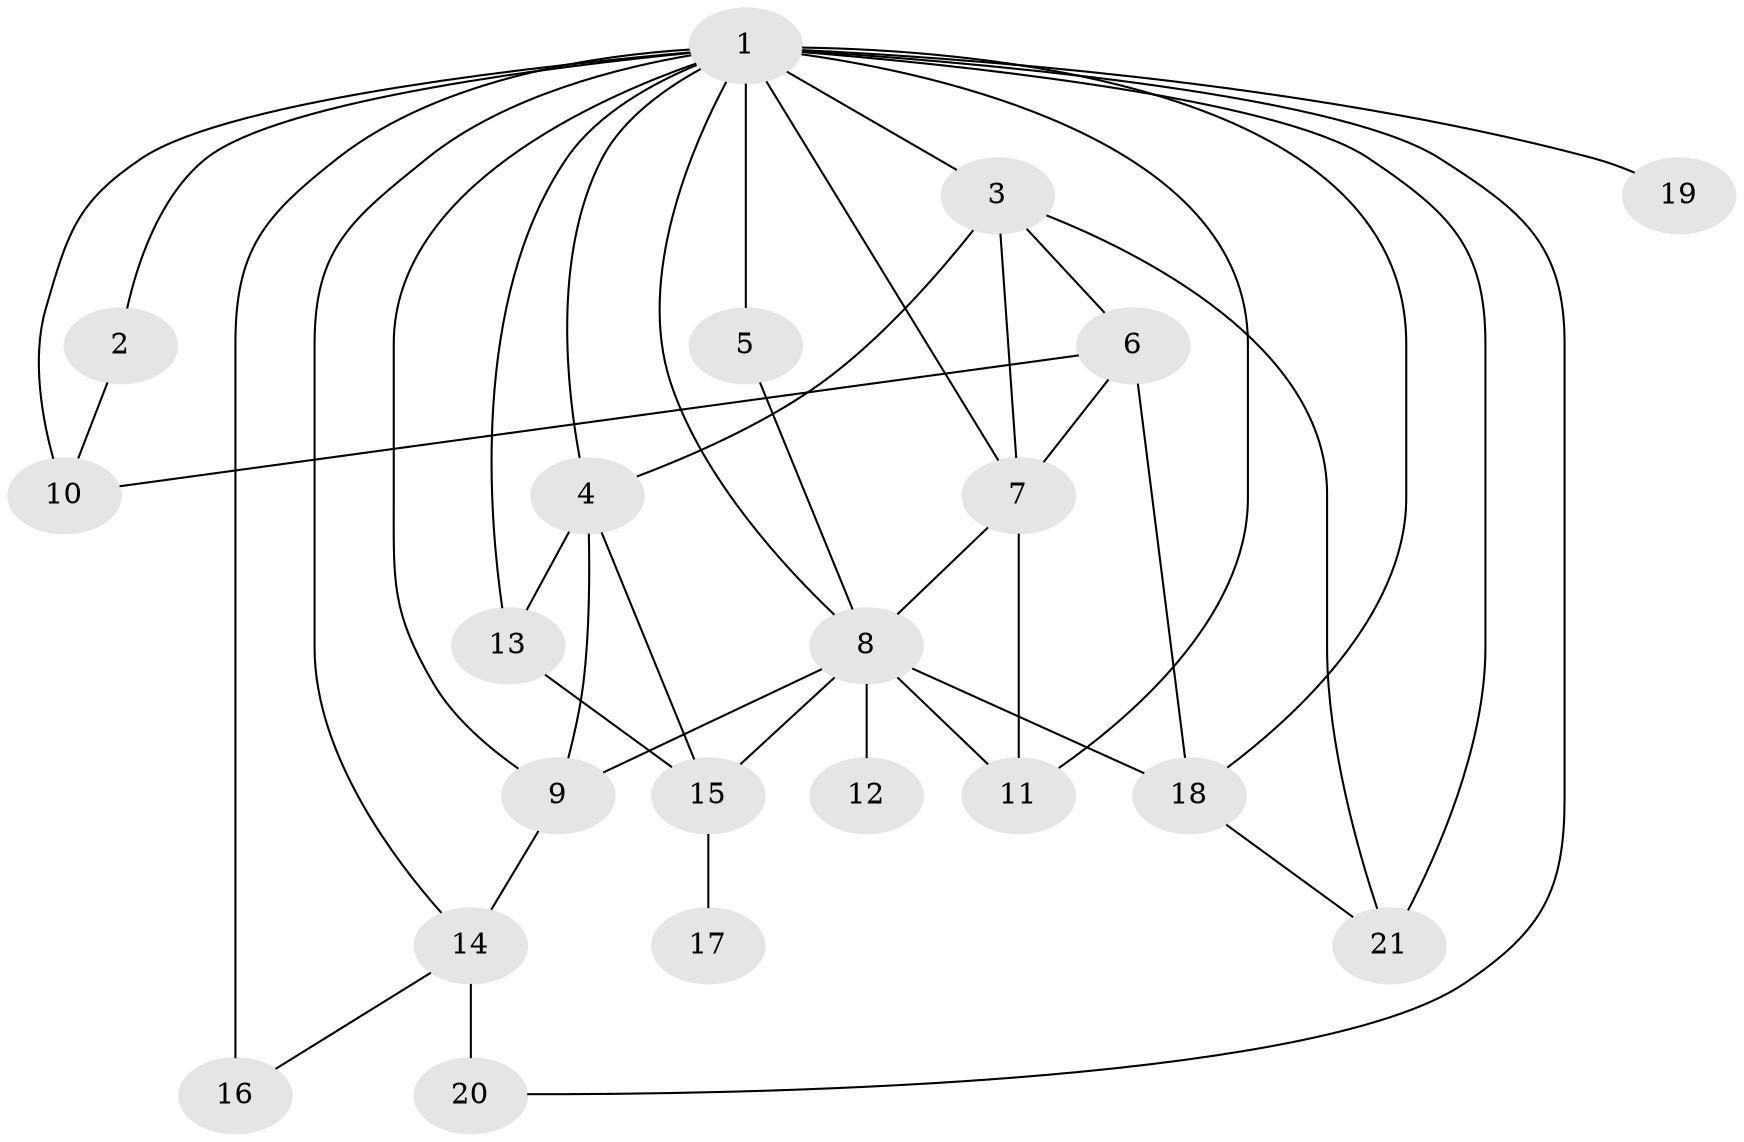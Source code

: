 // original degree distribution, {7: 0.030303030303030304, 3: 0.25757575757575757, 13: 0.015151515151515152, 4: 0.13636363636363635, 2: 0.3181818181818182, 5: 0.09090909090909091, 1: 0.15151515151515152}
// Generated by graph-tools (version 1.1) at 2025/48/03/04/25 22:48:49]
// undirected, 21 vertices, 41 edges
graph export_dot {
  node [color=gray90,style=filled];
  1;
  2;
  3;
  4;
  5;
  6;
  7;
  8;
  9;
  10;
  11;
  12;
  13;
  14;
  15;
  16;
  17;
  18;
  19;
  20;
  21;
  1 -- 2 [weight=1.0];
  1 -- 3 [weight=2.0];
  1 -- 4 [weight=1.0];
  1 -- 5 [weight=1.0];
  1 -- 7 [weight=1.0];
  1 -- 8 [weight=1.0];
  1 -- 9 [weight=1.0];
  1 -- 10 [weight=2.0];
  1 -- 11 [weight=3.0];
  1 -- 13 [weight=1.0];
  1 -- 14 [weight=1.0];
  1 -- 16 [weight=4.0];
  1 -- 18 [weight=1.0];
  1 -- 19 [weight=2.0];
  1 -- 20 [weight=1.0];
  1 -- 21 [weight=2.0];
  2 -- 10 [weight=1.0];
  3 -- 4 [weight=1.0];
  3 -- 6 [weight=1.0];
  3 -- 7 [weight=1.0];
  3 -- 21 [weight=1.0];
  4 -- 9 [weight=2.0];
  4 -- 13 [weight=1.0];
  4 -- 15 [weight=1.0];
  5 -- 8 [weight=1.0];
  6 -- 7 [weight=1.0];
  6 -- 10 [weight=1.0];
  6 -- 18 [weight=1.0];
  7 -- 8 [weight=2.0];
  7 -- 11 [weight=3.0];
  8 -- 9 [weight=1.0];
  8 -- 11 [weight=1.0];
  8 -- 12 [weight=2.0];
  8 -- 15 [weight=1.0];
  8 -- 18 [weight=1.0];
  9 -- 14 [weight=1.0];
  13 -- 15 [weight=1.0];
  14 -- 16 [weight=1.0];
  14 -- 20 [weight=2.0];
  15 -- 17 [weight=1.0];
  18 -- 21 [weight=1.0];
}
